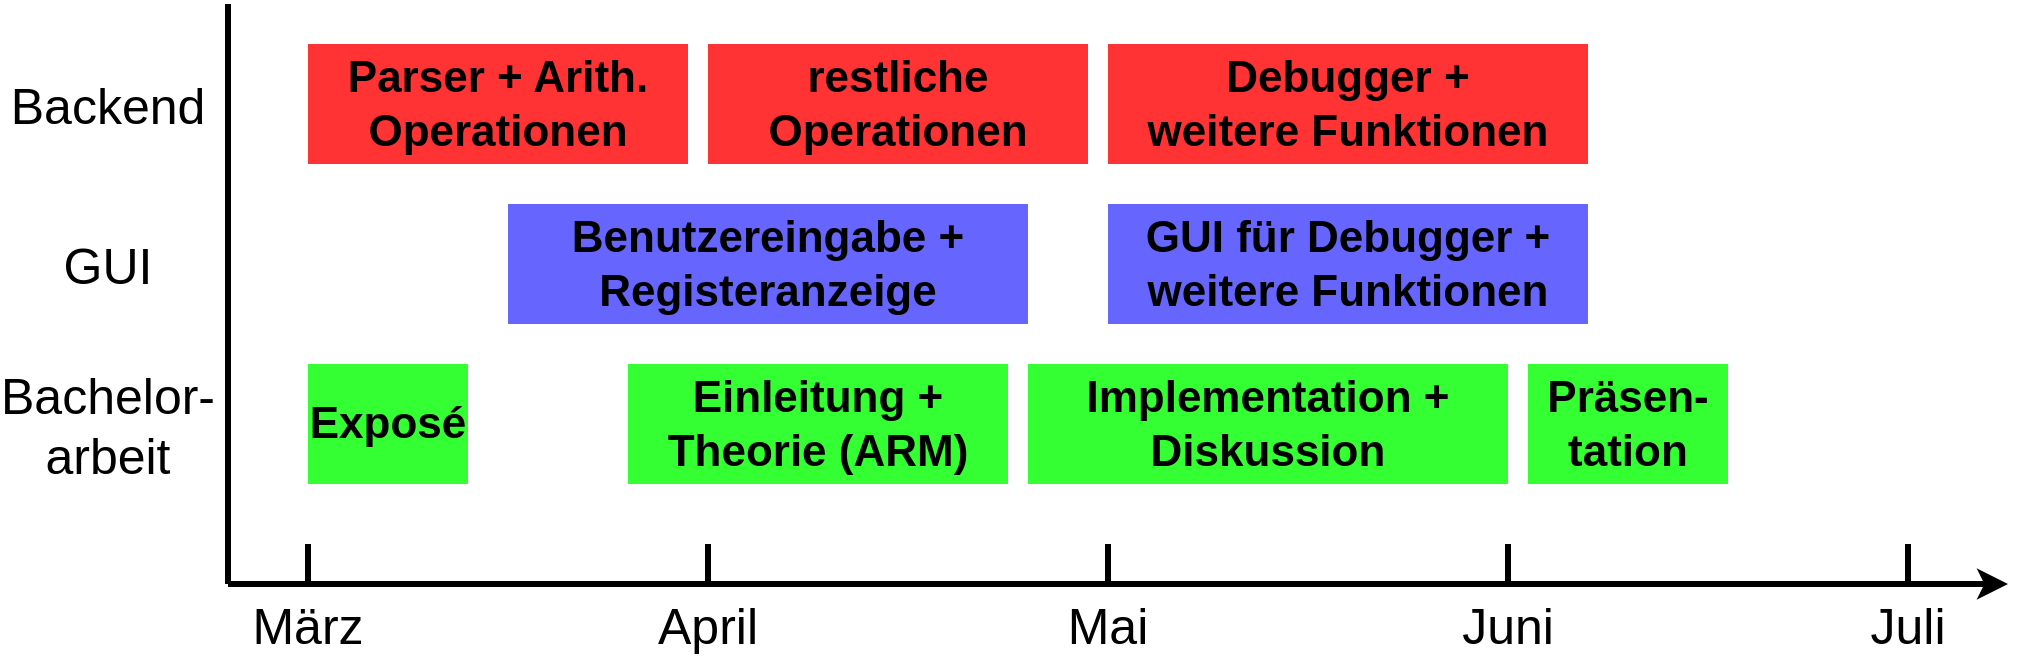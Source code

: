 <mxfile version="14.4.4" type="device"><diagram id="WeIS0NdmLVugdbnDRB59" name="Page-1"><mxGraphModel dx="1422" dy="763" grid="1" gridSize="10" guides="1" tooltips="1" connect="1" arrows="1" fold="1" page="1" pageScale="1" pageWidth="1169" pageHeight="827" math="0" shadow="0"><root><mxCell id="0"/><mxCell id="1" parent="0"/><mxCell id="XcftDnN4jba7SVMlZqDl-1" value="" style="endArrow=classic;html=1;strokeWidth=3;" parent="1" edge="1"><mxGeometry width="50" height="50" relative="1" as="geometry"><mxPoint x="160" y="440" as="sourcePoint"/><mxPoint x="1050" y="440" as="targetPoint"/></mxGeometry></mxCell><mxCell id="XcftDnN4jba7SVMlZqDl-3" value="&lt;font style=&quot;font-size: 25px&quot;&gt;März&lt;/font&gt;" style="text;html=1;strokeColor=none;fillColor=none;align=center;verticalAlign=middle;whiteSpace=wrap;rounded=0;" parent="1" vertex="1"><mxGeometry x="180" y="450" width="40" height="20" as="geometry"/></mxCell><mxCell id="XcftDnN4jba7SVMlZqDl-4" value="" style="endArrow=none;html=1;strokeWidth=3;" parent="1" edge="1"><mxGeometry width="50" height="50" relative="1" as="geometry"><mxPoint x="200" y="440" as="sourcePoint"/><mxPoint x="200" y="420" as="targetPoint"/><Array as="points"><mxPoint x="200" y="420"/></Array></mxGeometry></mxCell><mxCell id="XcftDnN4jba7SVMlZqDl-5" value="" style="endArrow=none;html=1;strokeWidth=3;endFill=0;" parent="1" edge="1"><mxGeometry width="50" height="50" relative="1" as="geometry"><mxPoint x="160" y="440" as="sourcePoint"/><mxPoint x="160" y="150" as="targetPoint"/></mxGeometry></mxCell><mxCell id="XcftDnN4jba7SVMlZqDl-8" value="&lt;font style=&quot;font-size: 25px&quot;&gt;April&lt;/font&gt;" style="text;html=1;strokeColor=none;fillColor=none;align=center;verticalAlign=middle;whiteSpace=wrap;rounded=0;" parent="1" vertex="1"><mxGeometry x="380" y="450" width="40" height="20" as="geometry"/></mxCell><mxCell id="XcftDnN4jba7SVMlZqDl-9" value="" style="endArrow=none;html=1;strokeWidth=3;" parent="1" edge="1"><mxGeometry width="50" height="50" relative="1" as="geometry"><mxPoint x="400" y="440" as="sourcePoint"/><mxPoint x="400" y="420" as="targetPoint"/><Array as="points"><mxPoint x="400" y="420"/></Array></mxGeometry></mxCell><mxCell id="XcftDnN4jba7SVMlZqDl-10" value="&lt;font style=&quot;font-size: 25px&quot;&gt;Mai&lt;/font&gt;" style="text;html=1;strokeColor=none;fillColor=none;align=center;verticalAlign=middle;whiteSpace=wrap;rounded=0;" parent="1" vertex="1"><mxGeometry x="580" y="450" width="40" height="20" as="geometry"/></mxCell><mxCell id="XcftDnN4jba7SVMlZqDl-11" value="" style="endArrow=none;html=1;strokeWidth=3;" parent="1" edge="1"><mxGeometry width="50" height="50" relative="1" as="geometry"><mxPoint x="600" y="440" as="sourcePoint"/><mxPoint x="600" y="420" as="targetPoint"/><Array as="points"><mxPoint x="600" y="420"/></Array></mxGeometry></mxCell><mxCell id="XcftDnN4jba7SVMlZqDl-12" value="&lt;font style=&quot;font-size: 25px&quot;&gt;Juni&lt;/font&gt;" style="text;html=1;strokeColor=none;fillColor=none;align=center;verticalAlign=middle;whiteSpace=wrap;rounded=0;" parent="1" vertex="1"><mxGeometry x="780" y="450" width="40" height="20" as="geometry"/></mxCell><mxCell id="XcftDnN4jba7SVMlZqDl-13" value="" style="endArrow=none;html=1;strokeWidth=3;" parent="1" edge="1"><mxGeometry width="50" height="50" relative="1" as="geometry"><mxPoint x="800" y="440" as="sourcePoint"/><mxPoint x="800" y="420" as="targetPoint"/><Array as="points"><mxPoint x="800" y="420"/></Array></mxGeometry></mxCell><mxCell id="XcftDnN4jba7SVMlZqDl-14" value="&lt;font style=&quot;font-size: 25px&quot;&gt;Juli&lt;/font&gt;" style="text;html=1;strokeColor=none;fillColor=none;align=center;verticalAlign=middle;whiteSpace=wrap;rounded=0;" parent="1" vertex="1"><mxGeometry x="980" y="450" width="40" height="20" as="geometry"/></mxCell><mxCell id="XcftDnN4jba7SVMlZqDl-15" value="" style="endArrow=none;html=1;strokeWidth=3;" parent="1" edge="1"><mxGeometry width="50" height="50" relative="1" as="geometry"><mxPoint x="1000" y="440" as="sourcePoint"/><mxPoint x="1000" y="420" as="targetPoint"/><Array as="points"><mxPoint x="1000" y="420"/></Array></mxGeometry></mxCell><mxCell id="XcftDnN4jba7SVMlZqDl-16" value="&lt;font style=&quot;font-size: 25px&quot;&gt;Backend&lt;/font&gt;" style="text;html=1;strokeColor=none;fillColor=none;align=center;verticalAlign=middle;whiteSpace=wrap;rounded=0;" parent="1" vertex="1"><mxGeometry x="80" y="190" width="40" height="20" as="geometry"/></mxCell><mxCell id="XcftDnN4jba7SVMlZqDl-17" value="&lt;font style=&quot;font-size: 25px&quot;&gt;GUI&lt;/font&gt;" style="text;html=1;strokeColor=none;fillColor=none;align=center;verticalAlign=middle;whiteSpace=wrap;rounded=0;" parent="1" vertex="1"><mxGeometry x="80" y="270" width="40" height="20" as="geometry"/></mxCell><mxCell id="XcftDnN4jba7SVMlZqDl-18" value="&lt;div style=&quot;font-size: 25px&quot;&gt;&lt;font style=&quot;font-size: 25px&quot;&gt;Bachelor-&lt;/font&gt;&lt;/div&gt;&lt;div style=&quot;font-size: 25px&quot;&gt;&lt;font style=&quot;font-size: 25px&quot;&gt;arbeit&lt;br&gt;&lt;/font&gt;&lt;/div&gt;" style="text;html=1;strokeColor=none;fillColor=none;align=center;verticalAlign=middle;whiteSpace=wrap;rounded=0;" parent="1" vertex="1"><mxGeometry x="80" y="350" width="40" height="20" as="geometry"/></mxCell><mxCell id="XcftDnN4jba7SVMlZqDl-19" value="&lt;div&gt;Einleitung +&lt;/div&gt;&lt;div&gt;Theorie (ARM)&lt;br&gt;&lt;/div&gt;" style="rounded=0;whiteSpace=wrap;html=1;strokeColor=none;fillColor=#33FF33;fontSize=22;fontStyle=1" parent="1" vertex="1"><mxGeometry x="360" y="330" width="190" height="60" as="geometry"/></mxCell><mxCell id="XcftDnN4jba7SVMlZqDl-20" value="&lt;div&gt;Benutzereingabe +&lt;/div&gt;&lt;div&gt;Registeranzeige&lt;br&gt;&lt;/div&gt;" style="rounded=0;whiteSpace=wrap;html=1;strokeColor=none;fontSize=22;fontStyle=1;fillColor=#6666FF;" parent="1" vertex="1"><mxGeometry x="300" y="250" width="260" height="60" as="geometry"/></mxCell><mxCell id="XcftDnN4jba7SVMlZqDl-21" value="&lt;div&gt;&lt;font style=&quot;font-size: 22px&quot;&gt;&lt;b&gt;Parser + Arith.&lt;/b&gt;&lt;/font&gt;&lt;/div&gt;&lt;div&gt;&lt;font style=&quot;font-size: 22px&quot;&gt;&lt;b&gt;Operationen&lt;br&gt;&lt;/b&gt;&lt;/font&gt;&lt;/div&gt;" style="rounded=0;whiteSpace=wrap;html=1;strokeColor=none;fillColor=#FF3333;" parent="1" vertex="1"><mxGeometry x="200" y="170" width="190" height="60" as="geometry"/></mxCell><mxCell id="XcftDnN4jba7SVMlZqDl-22" value="&lt;div&gt;&lt;font style=&quot;font-size: 22px&quot;&gt;&lt;b&gt;restliche&lt;/b&gt;&lt;/font&gt;&lt;/div&gt;&lt;div&gt;&lt;font style=&quot;font-size: 22px&quot;&gt;&lt;b&gt;Operationen&lt;br&gt;&lt;/b&gt;&lt;/font&gt;&lt;/div&gt;" style="rounded=0;whiteSpace=wrap;html=1;strokeColor=none;fillColor=#FF3333;" parent="1" vertex="1"><mxGeometry x="400" y="170" width="190" height="60" as="geometry"/></mxCell><mxCell id="XcftDnN4jba7SVMlZqDl-23" value="&lt;div&gt;&lt;font style=&quot;font-size: 22px&quot;&gt;&lt;b&gt;Debugger +&lt;/b&gt;&lt;/font&gt;&lt;/div&gt;&lt;div&gt;&lt;font style=&quot;font-size: 22px&quot;&gt;&lt;b&gt;weitere Funktionen&lt;br&gt;&lt;/b&gt;&lt;/font&gt;&lt;/div&gt;" style="rounded=0;whiteSpace=wrap;html=1;strokeColor=none;fillColor=#FF3333;" parent="1" vertex="1"><mxGeometry x="600" y="170" width="240" height="60" as="geometry"/></mxCell><mxCell id="XcftDnN4jba7SVMlZqDl-24" value="&lt;div&gt;Implementation +&lt;/div&gt;Diskussion" style="rounded=0;whiteSpace=wrap;html=1;strokeColor=none;fillColor=#33FF33;fontSize=22;fontStyle=1" parent="1" vertex="1"><mxGeometry x="560" y="330" width="240" height="60" as="geometry"/></mxCell><mxCell id="XcftDnN4jba7SVMlZqDl-25" value="&lt;div&gt;Präsen-&lt;/div&gt;&lt;div&gt;tation&lt;br&gt;&lt;/div&gt;" style="rounded=0;whiteSpace=wrap;html=1;strokeColor=none;fillColor=#33FF33;fontSize=22;fontStyle=1" parent="1" vertex="1"><mxGeometry x="810" y="330" width="100" height="60" as="geometry"/></mxCell><mxCell id="XcftDnN4jba7SVMlZqDl-26" value="&lt;div&gt;GUI für Debugger +&lt;/div&gt;&lt;div&gt;weitere Funktionen&lt;br&gt;&lt;/div&gt;" style="rounded=0;whiteSpace=wrap;html=1;strokeColor=none;fontSize=22;fontStyle=1;fillColor=#6666FF;" parent="1" vertex="1"><mxGeometry x="600" y="250" width="240" height="60" as="geometry"/></mxCell><mxCell id="XcftDnN4jba7SVMlZqDl-27" value="Exposé" style="rounded=0;whiteSpace=wrap;html=1;strokeColor=none;fillColor=#33FF33;fontSize=22;fontStyle=1" parent="1" vertex="1"><mxGeometry x="200" y="330" width="80" height="60" as="geometry"/></mxCell></root></mxGraphModel></diagram></mxfile>